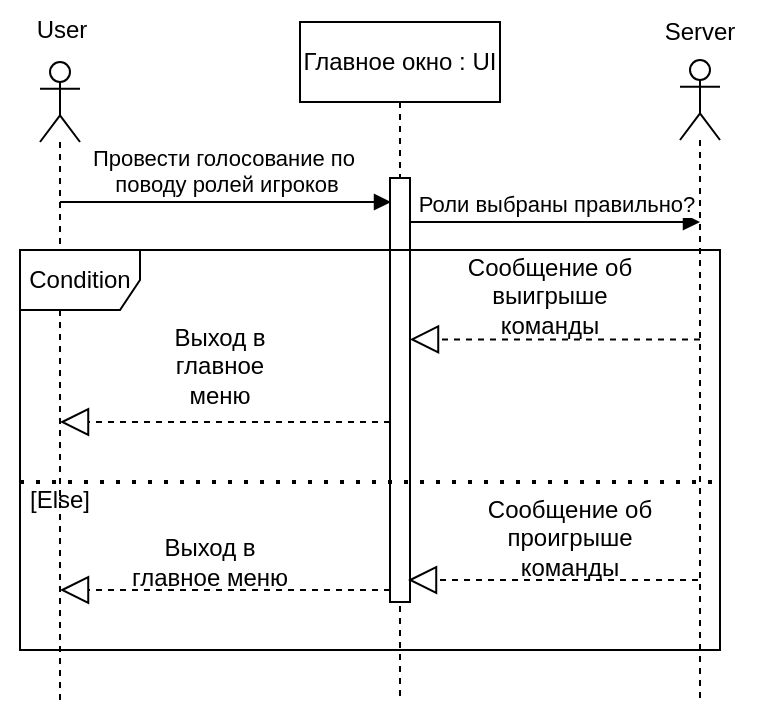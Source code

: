<mxfile version="20.5.3"><diagram id="zTV-0PweqVflDkgHHVFy" name="Страница 1"><mxGraphModel dx="788" dy="538" grid="1" gridSize="10" guides="1" tooltips="1" connect="1" arrows="1" fold="1" page="1" pageScale="1" pageWidth="827" pageHeight="1169" math="0" shadow="0"><root><mxCell id="0"/><mxCell id="1" parent="0"/><mxCell id="09fAfuNvxHGrC2n9FLab-1" value="Главное окно : UI" style="shape=umlLifeline;perimeter=lifelinePerimeter;whiteSpace=wrap;html=1;container=1;collapsible=0;recursiveResize=0;outlineConnect=0;" vertex="1" parent="1"><mxGeometry x="390" y="100" width="100" height="340" as="geometry"/></mxCell><mxCell id="09fAfuNvxHGrC2n9FLab-2" value="" style="html=1;points=[];perimeter=orthogonalPerimeter;" vertex="1" parent="09fAfuNvxHGrC2n9FLab-1"><mxGeometry x="45" y="78" width="10" height="212" as="geometry"/></mxCell><mxCell id="09fAfuNvxHGrC2n9FLab-3" value="Провести голосование по&amp;nbsp;&lt;br&gt;поводу ролей игроков" style="html=1;verticalAlign=bottom;endArrow=block;rounded=0;strokeColor=default;" edge="1" parent="09fAfuNvxHGrC2n9FLab-1"><mxGeometry relative="1" as="geometry"><mxPoint x="-120" y="90" as="sourcePoint"/><mxPoint x="45.5" y="90" as="targetPoint"/></mxGeometry></mxCell><mxCell id="09fAfuNvxHGrC2n9FLab-4" value="" style="shape=umlLifeline;participant=umlActor;perimeter=lifelinePerimeter;whiteSpace=wrap;html=1;container=1;collapsible=0;recursiveResize=0;verticalAlign=top;spacingTop=36;outlineConnect=0;" vertex="1" parent="1"><mxGeometry x="260" y="120" width="20" height="320" as="geometry"/></mxCell><mxCell id="09fAfuNvxHGrC2n9FLab-5" value="User" style="text;html=1;strokeColor=none;fillColor=none;align=center;verticalAlign=middle;whiteSpace=wrap;rounded=0;" vertex="1" parent="1"><mxGeometry x="241" y="89" width="60" height="30" as="geometry"/></mxCell><mxCell id="09fAfuNvxHGrC2n9FLab-6" value="" style="shape=umlLifeline;participant=umlActor;perimeter=lifelinePerimeter;whiteSpace=wrap;html=1;container=1;collapsible=0;recursiveResize=0;verticalAlign=top;spacingTop=36;outlineConnect=0;" vertex="1" parent="1"><mxGeometry x="580" y="119" width="20" height="321" as="geometry"/></mxCell><mxCell id="09fAfuNvxHGrC2n9FLab-7" value="Server" style="text;html=1;strokeColor=none;fillColor=none;align=center;verticalAlign=middle;whiteSpace=wrap;rounded=0;" vertex="1" parent="1"><mxGeometry x="560" y="90" width="60" height="30" as="geometry"/></mxCell><mxCell id="09fAfuNvxHGrC2n9FLab-8" value="Роли выбраны правильно?" style="html=1;verticalAlign=bottom;endArrow=block;rounded=0;strokeColor=default;" edge="1" parent="1"><mxGeometry relative="1" as="geometry"><mxPoint x="445" y="200" as="sourcePoint"/><mxPoint x="590" y="200" as="targetPoint"/></mxGeometry></mxCell><mxCell id="09fAfuNvxHGrC2n9FLab-9" value="Condition" style="shape=umlFrame;whiteSpace=wrap;html=1;" vertex="1" parent="1"><mxGeometry x="250" y="214" width="350" height="200" as="geometry"/></mxCell><mxCell id="09fAfuNvxHGrC2n9FLab-10" value="" style="endArrow=block;dashed=1;endFill=0;endSize=12;html=1;rounded=0;strokeColor=default;" edge="1" parent="1"><mxGeometry width="160" relative="1" as="geometry"><mxPoint x="590" y="258.73" as="sourcePoint"/><mxPoint x="445" y="258.73" as="targetPoint"/></mxGeometry></mxCell><mxCell id="09fAfuNvxHGrC2n9FLab-11" value="" style="endArrow=block;dashed=1;endFill=0;endSize=12;html=1;rounded=0;strokeColor=default;" edge="1" parent="1"><mxGeometry width="160" relative="1" as="geometry"><mxPoint x="435" y="300" as="sourcePoint"/><mxPoint x="270" y="300" as="targetPoint"/></mxGeometry></mxCell><mxCell id="09fAfuNvxHGrC2n9FLab-12" value="" style="endArrow=block;dashed=1;endFill=0;endSize=12;html=1;rounded=0;strokeColor=default;" edge="1" parent="1"><mxGeometry width="160" relative="1" as="geometry"><mxPoint x="589" y="379" as="sourcePoint"/><mxPoint x="444" y="379" as="targetPoint"/></mxGeometry></mxCell><mxCell id="09fAfuNvxHGrC2n9FLab-13" value="" style="endArrow=block;dashed=1;endFill=0;endSize=12;html=1;rounded=0;strokeColor=default;" edge="1" parent="1"><mxGeometry width="160" relative="1" as="geometry"><mxPoint x="435" y="384" as="sourcePoint"/><mxPoint x="270" y="384" as="targetPoint"/></mxGeometry></mxCell><mxCell id="09fAfuNvxHGrC2n9FLab-14" value="Сообщение об выигрыше команды" style="text;html=1;strokeColor=none;fillColor=none;align=center;verticalAlign=middle;whiteSpace=wrap;rounded=0;" vertex="1" parent="1"><mxGeometry x="470" y="222" width="90" height="30" as="geometry"/></mxCell><mxCell id="09fAfuNvxHGrC2n9FLab-15" value="Выход в главное меню" style="text;html=1;strokeColor=none;fillColor=none;align=center;verticalAlign=middle;whiteSpace=wrap;rounded=0;" vertex="1" parent="1"><mxGeometry x="310" y="252" width="80" height="40" as="geometry"/></mxCell><mxCell id="09fAfuNvxHGrC2n9FLab-16" value="Выход в главное меню" style="text;html=1;strokeColor=none;fillColor=none;align=center;verticalAlign=middle;whiteSpace=wrap;rounded=0;" vertex="1" parent="1"><mxGeometry x="300" y="350" width="90" height="40" as="geometry"/></mxCell><mxCell id="09fAfuNvxHGrC2n9FLab-17" value="Сообщение об проигрыше команды" style="text;html=1;strokeColor=none;fillColor=none;align=center;verticalAlign=middle;whiteSpace=wrap;rounded=0;" vertex="1" parent="1"><mxGeometry x="480" y="333" width="90" height="50" as="geometry"/></mxCell><mxCell id="7GL4aXMHzjEGZgvgIpC_-1" value="" style="endArrow=none;dashed=1;html=1;dashPattern=1 3;strokeWidth=2;rounded=0;strokeColor=default;" edge="1" parent="1"><mxGeometry width="50" height="50" relative="1" as="geometry"><mxPoint x="250" y="330" as="sourcePoint"/><mxPoint x="600" y="330" as="targetPoint"/></mxGeometry></mxCell><mxCell id="7GL4aXMHzjEGZgvgIpC_-3" value="[Else]" style="text;html=1;strokeColor=none;fillColor=none;align=center;verticalAlign=middle;whiteSpace=wrap;rounded=0;" vertex="1" parent="1"><mxGeometry x="240" y="324" width="60" height="30" as="geometry"/></mxCell></root></mxGraphModel></diagram></mxfile>